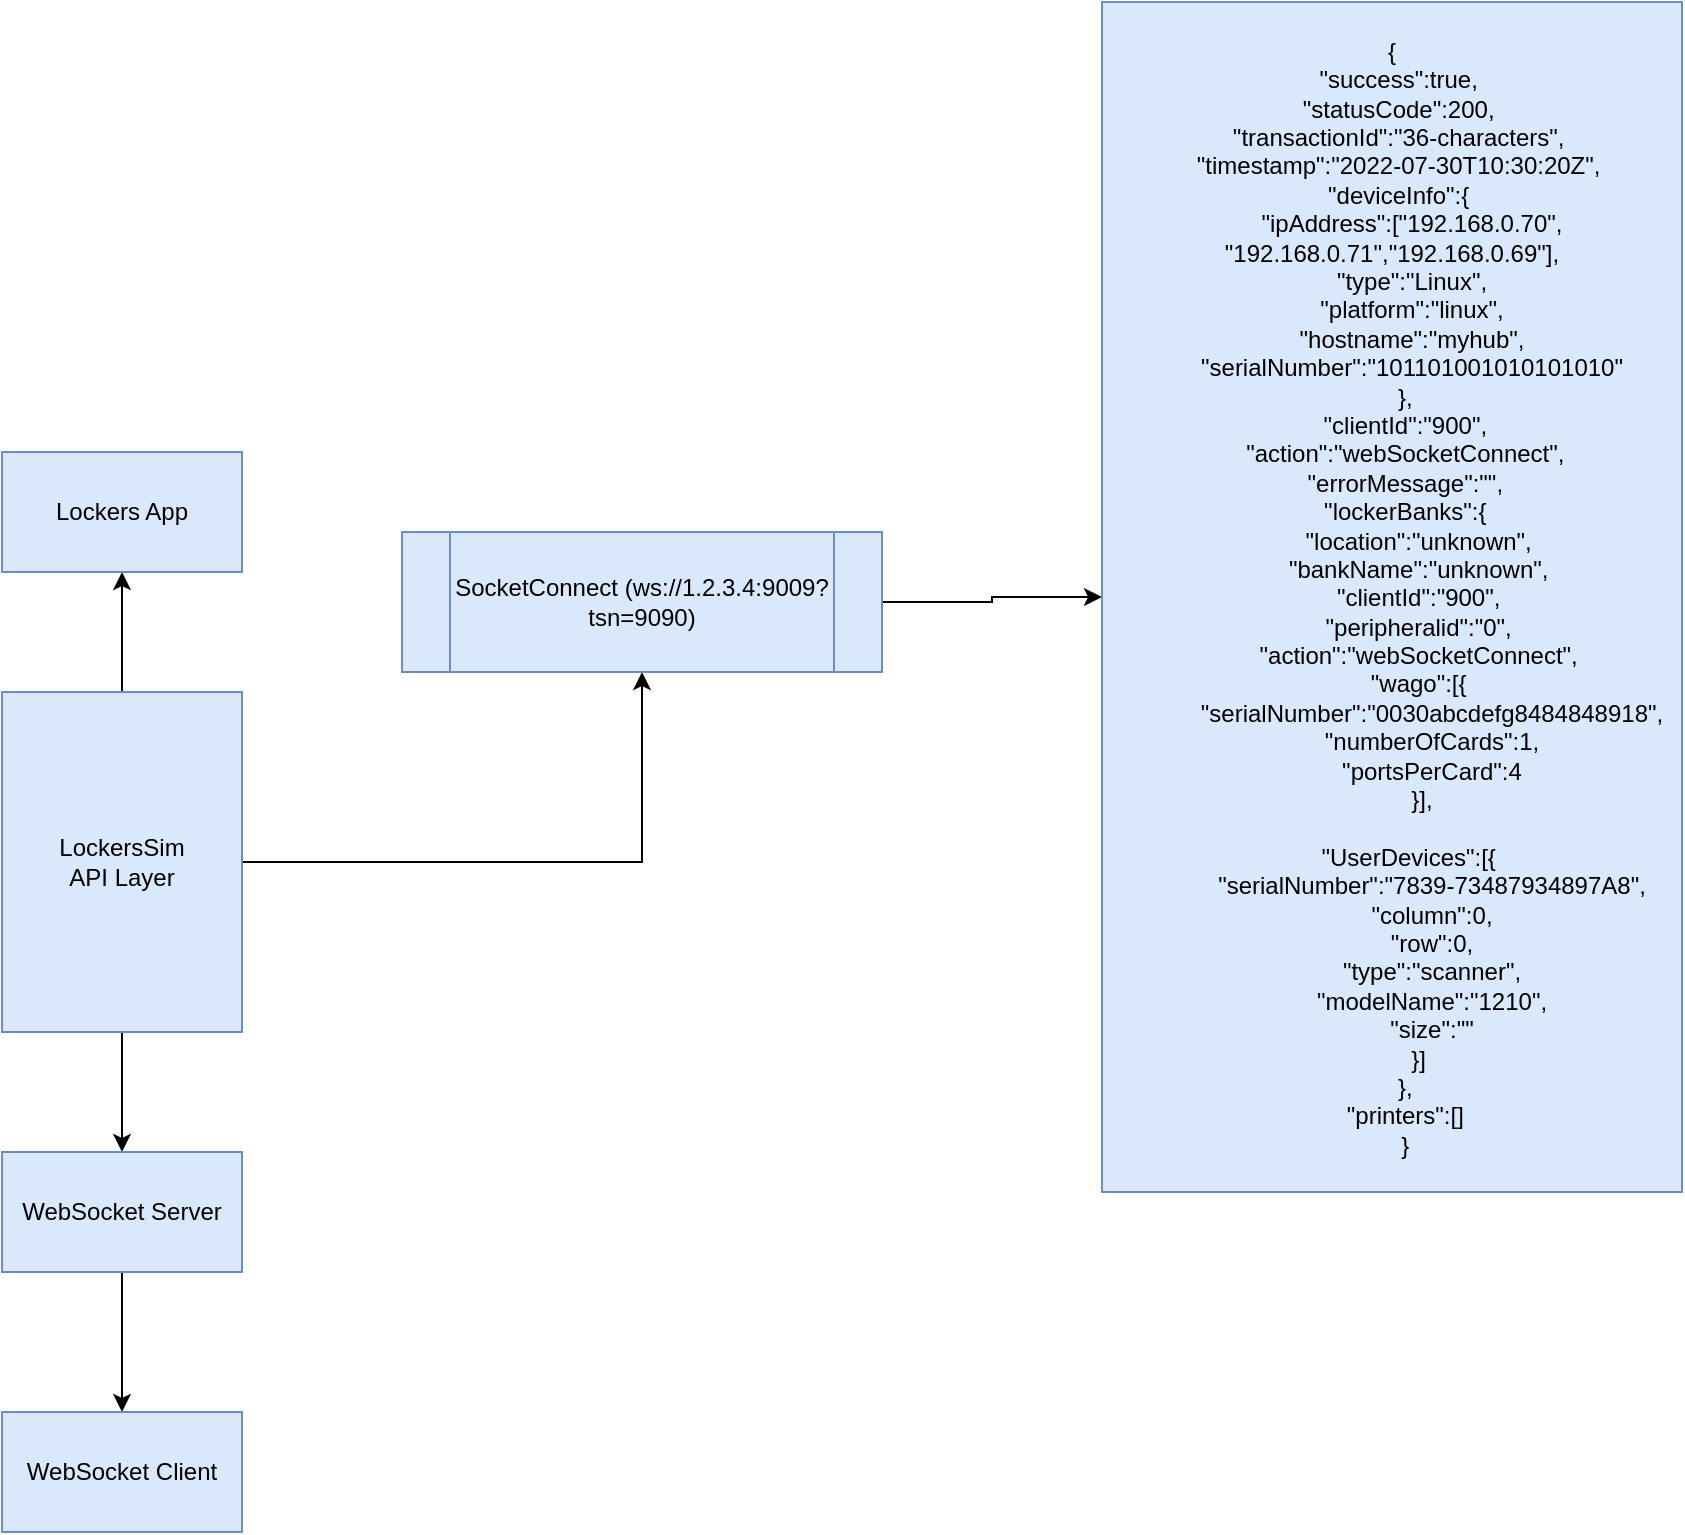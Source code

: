 <mxfile version="20.2.2" type="github">
  <diagram id="7fqQ4Oidpcdu9EUxIY-B" name="Page-1">
    <mxGraphModel dx="1718" dy="2028" grid="1" gridSize="10" guides="1" tooltips="1" connect="1" arrows="1" fold="1" page="1" pageScale="1" pageWidth="850" pageHeight="1100" math="0" shadow="0">
      <root>
        <mxCell id="0" />
        <mxCell id="1" parent="0" />
        <mxCell id="CUKz_DlvdPa7j1NfzZHn-3" value="" style="edgeStyle=orthogonalEdgeStyle;rounded=0;orthogonalLoop=1;jettySize=auto;html=1;" edge="1" parent="1" source="CUKz_DlvdPa7j1NfzZHn-1" target="CUKz_DlvdPa7j1NfzZHn-2">
          <mxGeometry relative="1" as="geometry" />
        </mxCell>
        <mxCell id="CUKz_DlvdPa7j1NfzZHn-7" value="" style="edgeStyle=orthogonalEdgeStyle;rounded=0;orthogonalLoop=1;jettySize=auto;html=1;" edge="1" parent="1" source="CUKz_DlvdPa7j1NfzZHn-1" target="CUKz_DlvdPa7j1NfzZHn-6">
          <mxGeometry relative="1" as="geometry" />
        </mxCell>
        <mxCell id="CUKz_DlvdPa7j1NfzZHn-9" value="" style="edgeStyle=orthogonalEdgeStyle;rounded=0;orthogonalLoop=1;jettySize=auto;html=1;" edge="1" parent="1" source="CUKz_DlvdPa7j1NfzZHn-1" target="CUKz_DlvdPa7j1NfzZHn-8">
          <mxGeometry relative="1" as="geometry" />
        </mxCell>
        <mxCell id="CUKz_DlvdPa7j1NfzZHn-1" value="LockersSim&lt;br&gt;API Layer" style="rounded=0;whiteSpace=wrap;html=1;fillColor=#dae8fc;strokeColor=#6c8ebf;" vertex="1" parent="1">
          <mxGeometry x="50" y="300" width="120" height="170" as="geometry" />
        </mxCell>
        <mxCell id="CUKz_DlvdPa7j1NfzZHn-5" value="" style="edgeStyle=orthogonalEdgeStyle;rounded=0;orthogonalLoop=1;jettySize=auto;html=1;" edge="1" parent="1" source="CUKz_DlvdPa7j1NfzZHn-2" target="CUKz_DlvdPa7j1NfzZHn-4">
          <mxGeometry relative="1" as="geometry" />
        </mxCell>
        <mxCell id="CUKz_DlvdPa7j1NfzZHn-2" value="WebSocket Server" style="whiteSpace=wrap;html=1;fillColor=#dae8fc;strokeColor=#6c8ebf;rounded=0;" vertex="1" parent="1">
          <mxGeometry x="50" y="530" width="120" height="60" as="geometry" />
        </mxCell>
        <mxCell id="CUKz_DlvdPa7j1NfzZHn-4" value="WebSocket Client" style="whiteSpace=wrap;html=1;fillColor=#dae8fc;strokeColor=#6c8ebf;rounded=0;" vertex="1" parent="1">
          <mxGeometry x="50" y="660" width="120" height="60" as="geometry" />
        </mxCell>
        <mxCell id="CUKz_DlvdPa7j1NfzZHn-6" value="Lockers App" style="whiteSpace=wrap;html=1;fillColor=#dae8fc;strokeColor=#6c8ebf;rounded=0;" vertex="1" parent="1">
          <mxGeometry x="50" y="180" width="120" height="60" as="geometry" />
        </mxCell>
        <mxCell id="CUKz_DlvdPa7j1NfzZHn-11" value="" style="edgeStyle=orthogonalEdgeStyle;rounded=0;orthogonalLoop=1;jettySize=auto;html=1;" edge="1" parent="1" source="CUKz_DlvdPa7j1NfzZHn-8" target="CUKz_DlvdPa7j1NfzZHn-10">
          <mxGeometry relative="1" as="geometry" />
        </mxCell>
        <mxCell id="CUKz_DlvdPa7j1NfzZHn-8" value="SocketConnect (ws://1.2.3.4:9009?tsn=9090)&lt;br&gt;" style="shape=process;whiteSpace=wrap;html=1;backgroundOutline=1;fillColor=#dae8fc;strokeColor=#6c8ebf;rounded=0;" vertex="1" parent="1">
          <mxGeometry x="250" y="220" width="240" height="70" as="geometry" />
        </mxCell>
        <mxCell id="CUKz_DlvdPa7j1NfzZHn-10" value="&lt;div&gt;{&lt;/div&gt;&lt;div&gt;&amp;nbsp; &quot;success&quot;:true,&lt;/div&gt;&lt;div&gt;&amp;nbsp; &quot;statusCode&quot;:200,&lt;/div&gt;&lt;div&gt;&amp;nbsp; &quot;transactionId&quot;:&quot;36-characters&quot;,&lt;/div&gt;&lt;div&gt;&amp;nbsp; &quot;timestamp&quot;:&quot;2022-07-30T10:30:20Z&quot;,&lt;/div&gt;&lt;div&gt;&amp;nbsp; &quot;deviceInfo&quot;:{&lt;/div&gt;&lt;div&gt;&amp;nbsp; &amp;nbsp; &amp;nbsp; &quot;ipAddress&quot;:[&quot;192.168.0.70&quot;, &quot;192.168.0.71&quot;,&quot;192.168.0.69&quot;],&lt;/div&gt;&lt;div&gt;&amp;nbsp; &amp;nbsp; &amp;nbsp; &quot;type&quot;:&quot;Linux&quot;,&lt;/div&gt;&lt;div&gt;&amp;nbsp; &amp;nbsp; &amp;nbsp; &quot;platform&quot;:&quot;linux&quot;,&lt;/div&gt;&lt;div&gt;&amp;nbsp; &amp;nbsp; &amp;nbsp; &quot;hostname&quot;:&quot;myhub&quot;,&lt;/div&gt;&lt;div&gt;&amp;nbsp; &amp;nbsp; &amp;nbsp; &quot;serialNumber&quot;:&quot;101101001010101010&quot;&lt;/div&gt;&lt;div&gt;&amp;nbsp; &amp;nbsp; },&lt;/div&gt;&lt;div&gt;&amp;nbsp; &amp;nbsp; &quot;clientId&quot;:&quot;900&quot;,&lt;/div&gt;&lt;div&gt;&amp;nbsp; &amp;nbsp; &quot;action&quot;:&quot;webSocketConnect&quot;,&lt;/div&gt;&lt;div&gt;&amp;nbsp; &amp;nbsp; &quot;errorMessage&quot;:&quot;&quot;,&lt;/div&gt;&lt;div&gt;&amp;nbsp; &amp;nbsp; &quot;lockerBanks&quot;:{&lt;/div&gt;&lt;div&gt;&amp;nbsp; &amp;nbsp; &amp;nbsp; &amp;nbsp; &quot;location&quot;:&quot;unknown&quot;,&lt;/div&gt;&lt;div&gt;&amp;nbsp; &amp;nbsp; &amp;nbsp; &amp;nbsp; &quot;bankName&quot;:&quot;unknown&quot;,&lt;/div&gt;&lt;div&gt;&amp;nbsp; &amp;nbsp; &amp;nbsp; &amp;nbsp; &quot;clientId&quot;:&quot;900&quot;,&lt;/div&gt;&lt;div&gt;&amp;nbsp; &amp;nbsp; &amp;nbsp; &amp;nbsp; &quot;peripheralid&quot;:&quot;0&quot;,&lt;/div&gt;&lt;div&gt;&amp;nbsp; &amp;nbsp; &amp;nbsp; &amp;nbsp; &quot;action&quot;:&quot;webSocketConnect&quot;,&lt;/div&gt;&lt;div&gt;&amp;nbsp; &amp;nbsp; &amp;nbsp; &amp;nbsp; &quot;wago&quot;:[{&lt;/div&gt;&lt;div&gt;&amp;nbsp; &amp;nbsp; &amp;nbsp; &amp;nbsp; &amp;nbsp; &amp;nbsp; &quot;serialNumber&quot;:&quot;0030abcdefg8484848918&quot;,&lt;/div&gt;&lt;div&gt;&amp;nbsp; &amp;nbsp; &amp;nbsp; &amp;nbsp; &amp;nbsp; &amp;nbsp; &quot;numberOfCards&quot;:1,&lt;/div&gt;&lt;div&gt;&amp;nbsp; &amp;nbsp; &amp;nbsp; &amp;nbsp; &amp;nbsp; &amp;nbsp; &quot;portsPerCard&quot;:4&lt;/div&gt;&lt;div&gt;&amp;nbsp; &amp;nbsp; &amp;nbsp; &amp;nbsp; &amp;nbsp;}],&lt;/div&gt;&lt;div&gt;&amp;nbsp; &amp;nbsp; &amp;nbsp; &amp;nbsp;&amp;nbsp;&lt;/div&gt;&lt;div&gt;&amp;nbsp; &amp;nbsp; &amp;nbsp;&quot;UserDevices&quot;:[{&lt;/div&gt;&lt;div&gt;&amp;nbsp; &amp;nbsp; &amp;nbsp; &amp;nbsp; &amp;nbsp; &amp;nbsp; &quot;serialNumber&quot;:&quot;7839-73487934897A8&quot;,&lt;/div&gt;&lt;div&gt;&amp;nbsp; &amp;nbsp; &amp;nbsp; &amp;nbsp; &amp;nbsp; &amp;nbsp; &quot;column&quot;:0,&lt;/div&gt;&lt;div&gt;&amp;nbsp; &amp;nbsp; &amp;nbsp; &amp;nbsp; &amp;nbsp; &amp;nbsp; &quot;row&quot;:0,&lt;/div&gt;&lt;div&gt;&amp;nbsp; &amp;nbsp; &amp;nbsp; &amp;nbsp; &amp;nbsp; &amp;nbsp; &quot;type&quot;:&quot;scanner&quot;,&lt;/div&gt;&lt;div&gt;&amp;nbsp; &amp;nbsp; &amp;nbsp; &amp;nbsp; &amp;nbsp; &amp;nbsp; &quot;modelName&quot;:&quot;1210&quot;,&lt;/div&gt;&lt;div&gt;&amp;nbsp; &amp;nbsp; &amp;nbsp; &amp;nbsp; &amp;nbsp; &amp;nbsp; &quot;size&quot;:&quot;&quot;&lt;/div&gt;&lt;div&gt;&amp;nbsp; &amp;nbsp; &amp;nbsp; &amp;nbsp; }]&lt;/div&gt;&lt;div&gt;&amp;nbsp; &amp;nbsp; },&lt;/div&gt;&lt;div&gt;&amp;nbsp; &amp;nbsp; &quot;printers&quot;:[]&lt;/div&gt;&lt;div&gt;&amp;nbsp; &amp;nbsp; }&lt;/div&gt;" style="whiteSpace=wrap;html=1;fillColor=#dae8fc;strokeColor=#6c8ebf;rounded=0;" vertex="1" parent="1">
          <mxGeometry x="600" y="-45" width="290" height="595" as="geometry" />
        </mxCell>
      </root>
    </mxGraphModel>
  </diagram>
</mxfile>
